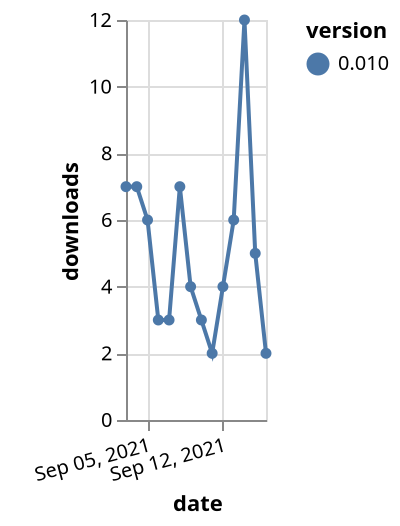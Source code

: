 {"$schema": "https://vega.github.io/schema/vega-lite/v5.json", "description": "A simple bar chart with embedded data.", "data": {"values": [{"date": "2021-09-03", "total": 6137, "delta": 7, "version": "0.010"}, {"date": "2021-09-04", "total": 6144, "delta": 7, "version": "0.010"}, {"date": "2021-09-05", "total": 6150, "delta": 6, "version": "0.010"}, {"date": "2021-09-06", "total": 6153, "delta": 3, "version": "0.010"}, {"date": "2021-09-07", "total": 6156, "delta": 3, "version": "0.010"}, {"date": "2021-09-08", "total": 6163, "delta": 7, "version": "0.010"}, {"date": "2021-09-09", "total": 6167, "delta": 4, "version": "0.010"}, {"date": "2021-09-10", "total": 6170, "delta": 3, "version": "0.010"}, {"date": "2021-09-11", "total": 6172, "delta": 2, "version": "0.010"}, {"date": "2021-09-12", "total": 6176, "delta": 4, "version": "0.010"}, {"date": "2021-09-13", "total": 6182, "delta": 6, "version": "0.010"}, {"date": "2021-09-14", "total": 6194, "delta": 12, "version": "0.010"}, {"date": "2021-09-15", "total": 6199, "delta": 5, "version": "0.010"}, {"date": "2021-09-16", "total": 6201, "delta": 2, "version": "0.010"}]}, "width": "container", "mark": {"type": "line", "point": {"filled": true}}, "encoding": {"x": {"field": "date", "type": "temporal", "timeUnit": "yearmonthdate", "title": "date", "axis": {"labelAngle": -15}}, "y": {"field": "delta", "type": "quantitative", "title": "downloads"}, "color": {"field": "version", "type": "nominal"}, "tooltip": {"field": "delta"}}}